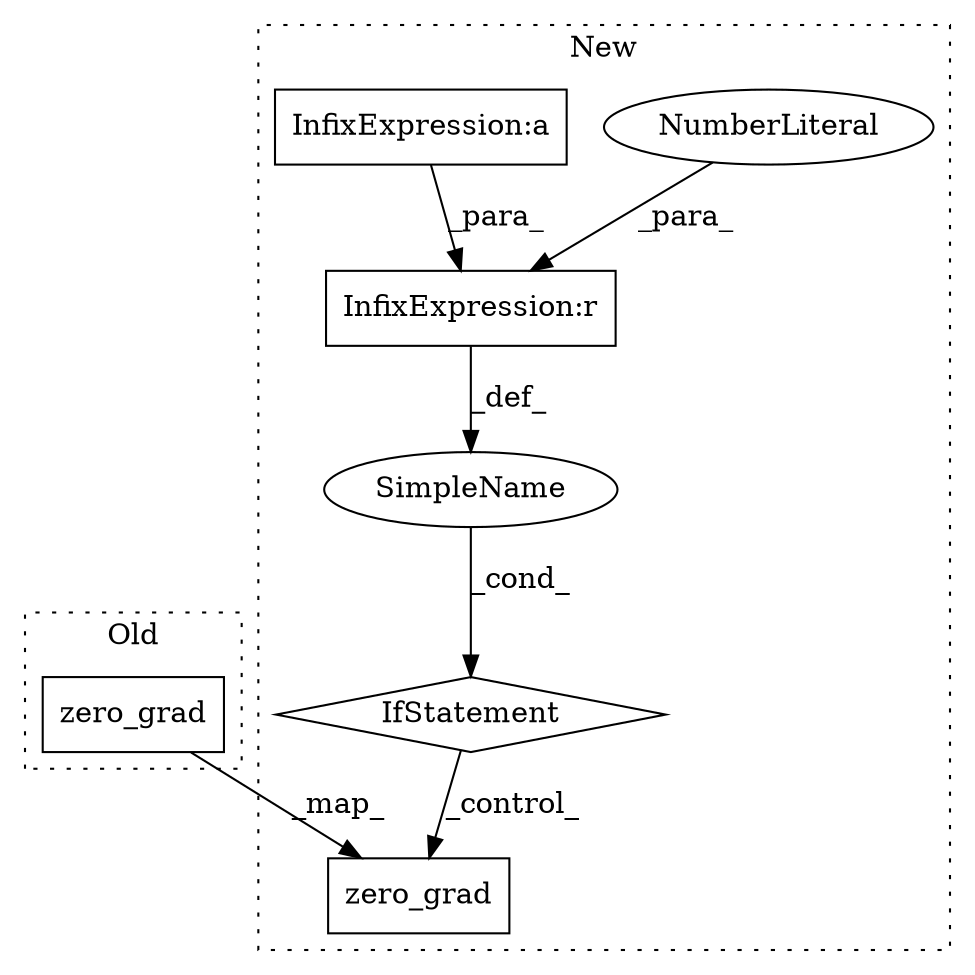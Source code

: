 digraph G {
subgraph cluster0 {
1 [label="zero_grad" a="32" s="4712" l="11" shape="box"];
label = "Old";
style="dotted";
}
subgraph cluster1 {
2 [label="zero_grad" a="32" s="4861" l="11" shape="box"];
3 [label="IfStatement" a="25" s="4735,4809" l="4,2" shape="diamond"];
4 [label="SimpleName" a="42" s="" l="" shape="ellipse"];
5 [label="InfixExpression:r" a="27" s="4771" l="4" shape="box"];
6 [label="NumberLiteral" a="34" s="4775" l="1" shape="ellipse"];
7 [label="InfixExpression:a" a="27" s="4743" l="3" shape="box"];
label = "New";
style="dotted";
}
1 -> 2 [label="_map_"];
3 -> 2 [label="_control_"];
4 -> 3 [label="_cond_"];
5 -> 4 [label="_def_"];
6 -> 5 [label="_para_"];
7 -> 5 [label="_para_"];
}